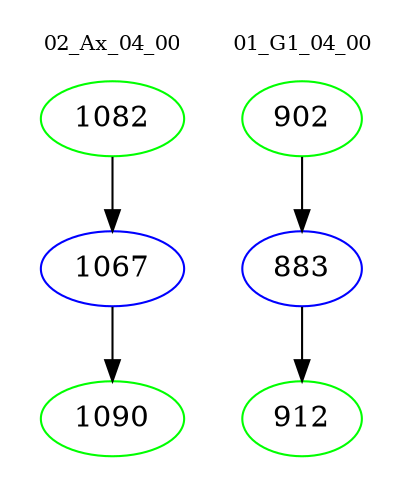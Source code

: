 digraph{
subgraph cluster_0 {
color = white
label = "02_Ax_04_00";
fontsize=10;
T0_1082 [label="1082", color="green"]
T0_1082 -> T0_1067 [color="black"]
T0_1067 [label="1067", color="blue"]
T0_1067 -> T0_1090 [color="black"]
T0_1090 [label="1090", color="green"]
}
subgraph cluster_1 {
color = white
label = "01_G1_04_00";
fontsize=10;
T1_902 [label="902", color="green"]
T1_902 -> T1_883 [color="black"]
T1_883 [label="883", color="blue"]
T1_883 -> T1_912 [color="black"]
T1_912 [label="912", color="green"]
}
}
